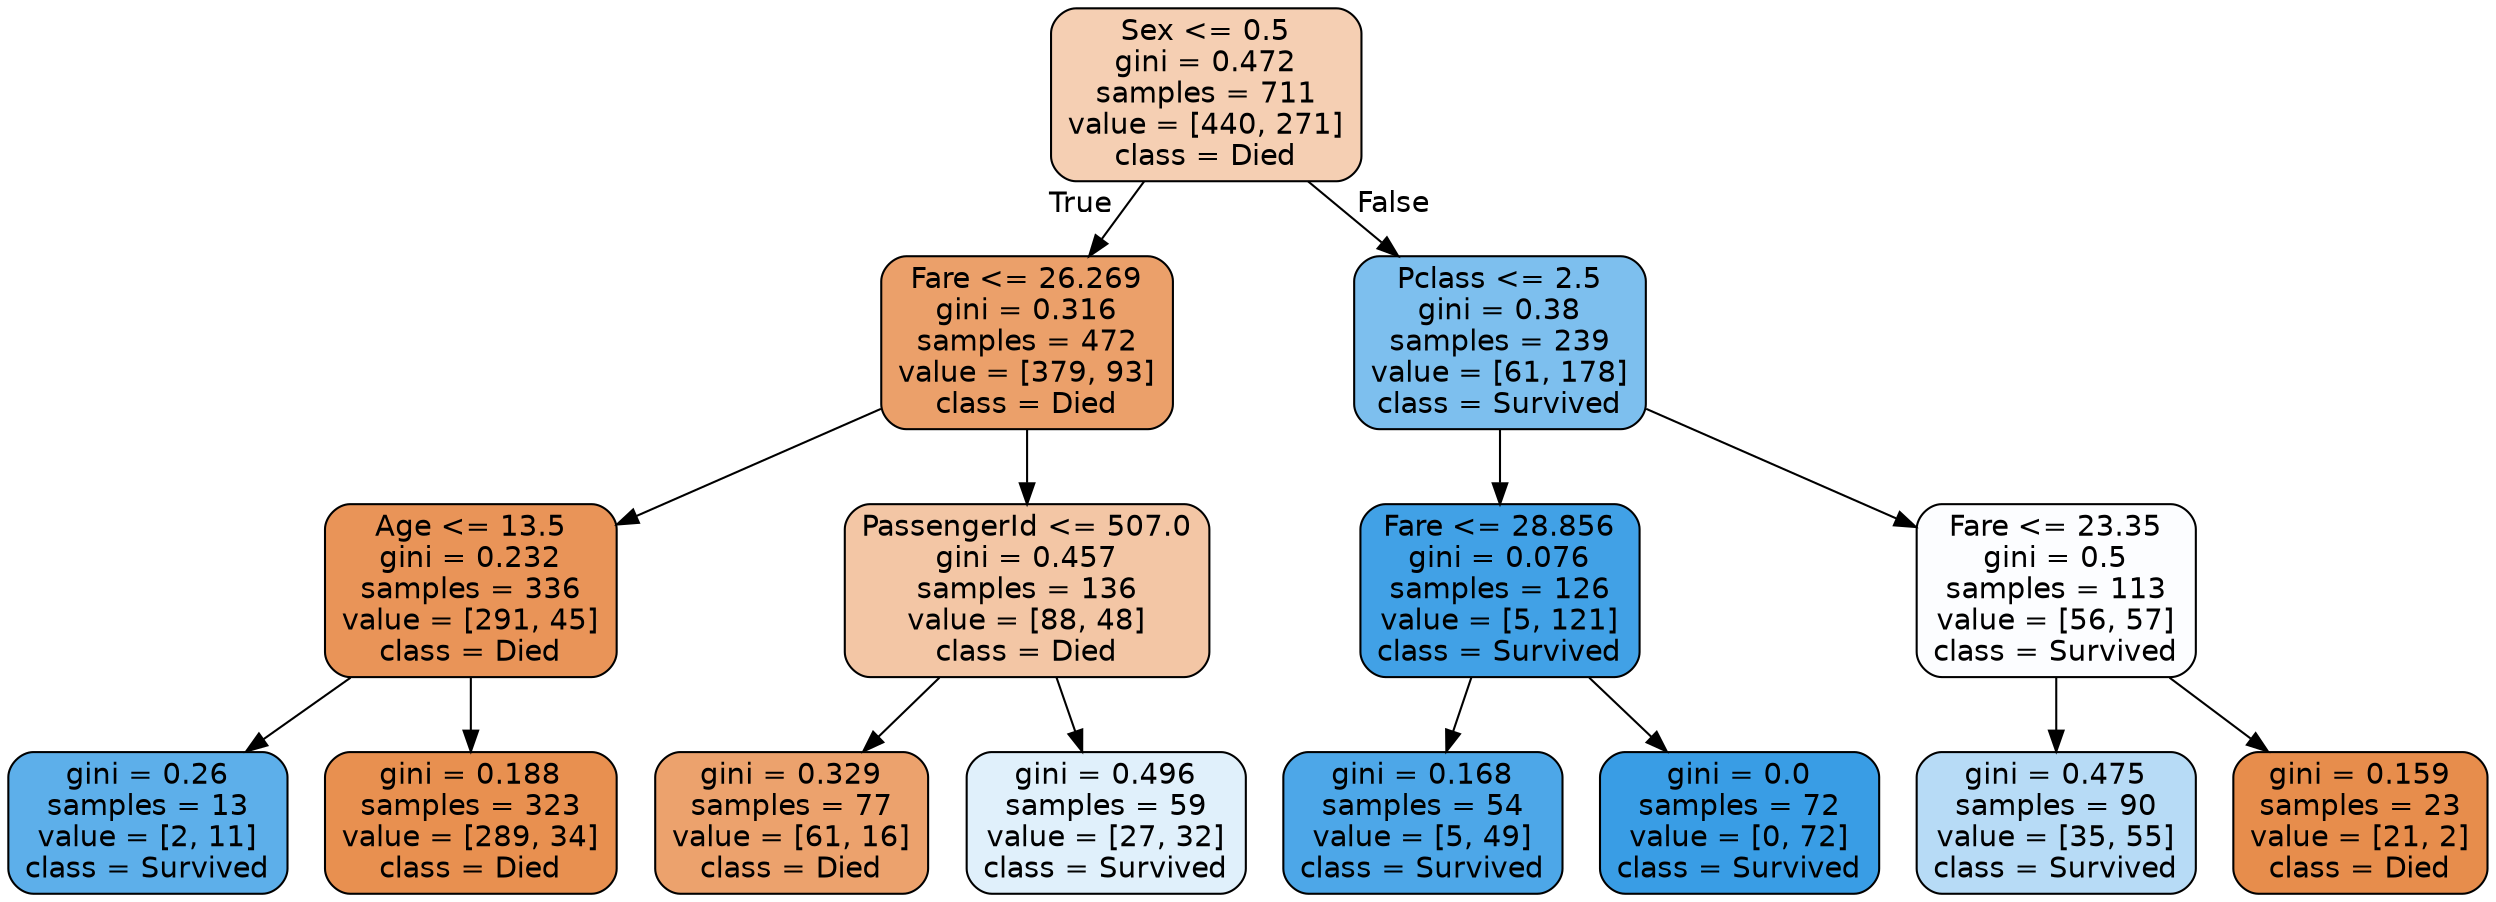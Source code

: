 digraph Tree {
node [shape=box, style="filled, rounded", color="black", fontname=helvetica] ;
edge [fontname=helvetica] ;
0 [label="Sex <= 0.5\ngini = 0.472\nsamples = 711\nvalue = [440, 271]\nclass = Died", fillcolor="#f5cfb3"] ;
1 [label="Fare <= 26.269\ngini = 0.316\nsamples = 472\nvalue = [379, 93]\nclass = Died", fillcolor="#eba06a"] ;
0 -> 1 [labeldistance=2.5, labelangle=45, headlabel="True"] ;
2 [label="Age <= 13.5\ngini = 0.232\nsamples = 336\nvalue = [291, 45]\nclass = Died", fillcolor="#e99458"] ;
1 -> 2 ;
3 [label="gini = 0.26\nsamples = 13\nvalue = [2, 11]\nclass = Survived", fillcolor="#5dafea"] ;
2 -> 3 ;
4 [label="gini = 0.188\nsamples = 323\nvalue = [289, 34]\nclass = Died", fillcolor="#e89050"] ;
2 -> 4 ;
5 [label="PassengerId <= 507.0\ngini = 0.457\nsamples = 136\nvalue = [88, 48]\nclass = Died", fillcolor="#f3c6a5"] ;
1 -> 5 ;
6 [label="gini = 0.329\nsamples = 77\nvalue = [61, 16]\nclass = Died", fillcolor="#eca26d"] ;
5 -> 6 ;
7 [label="gini = 0.496\nsamples = 59\nvalue = [27, 32]\nclass = Survived", fillcolor="#e0f0fb"] ;
5 -> 7 ;
8 [label="Pclass <= 2.5\ngini = 0.38\nsamples = 239\nvalue = [61, 178]\nclass = Survived", fillcolor="#7dbfee"] ;
0 -> 8 [labeldistance=2.5, labelangle=-45, headlabel="False"] ;
9 [label="Fare <= 28.856\ngini = 0.076\nsamples = 126\nvalue = [5, 121]\nclass = Survived", fillcolor="#41a1e6"] ;
8 -> 9 ;
10 [label="gini = 0.168\nsamples = 54\nvalue = [5, 49]\nclass = Survived", fillcolor="#4da7e8"] ;
9 -> 10 ;
11 [label="gini = 0.0\nsamples = 72\nvalue = [0, 72]\nclass = Survived", fillcolor="#399de5"] ;
9 -> 11 ;
12 [label="Fare <= 23.35\ngini = 0.5\nsamples = 113\nvalue = [56, 57]\nclass = Survived", fillcolor="#fcfdff"] ;
8 -> 12 ;
13 [label="gini = 0.475\nsamples = 90\nvalue = [35, 55]\nclass = Survived", fillcolor="#b7dbf6"] ;
12 -> 13 ;
14 [label="gini = 0.159\nsamples = 23\nvalue = [21, 2]\nclass = Died", fillcolor="#e78d4c"] ;
12 -> 14 ;
}
